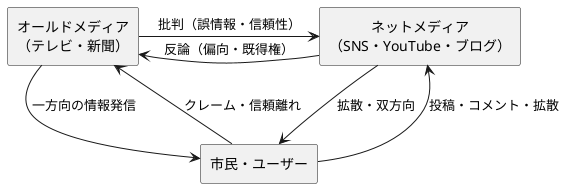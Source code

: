 @startuml
skinparam monochrome true
skinparam defaultTextAlignment center
skinparam packageStyle rectangle

rectangle "オールドメディア\n（テレビ・新聞）" as OldMedia

rectangle "ネットメディア\n（SNS・YouTube・ブログ）" as NetMedia

rectangle "市民・ユーザー" as Citizens

OldMedia -down-> Citizens : 一方向の情報発信
NetMedia -down-> Citizens : 拡散・双方向

Citizens -up-> NetMedia : 投稿・コメント・拡散
Citizens -up-> OldMedia : クレーム・信頼離れ

OldMedia -right-> NetMedia : 批判（誤情報・信頼性）
NetMedia -left-> OldMedia : 反論（偏向・既得権）

@enduml